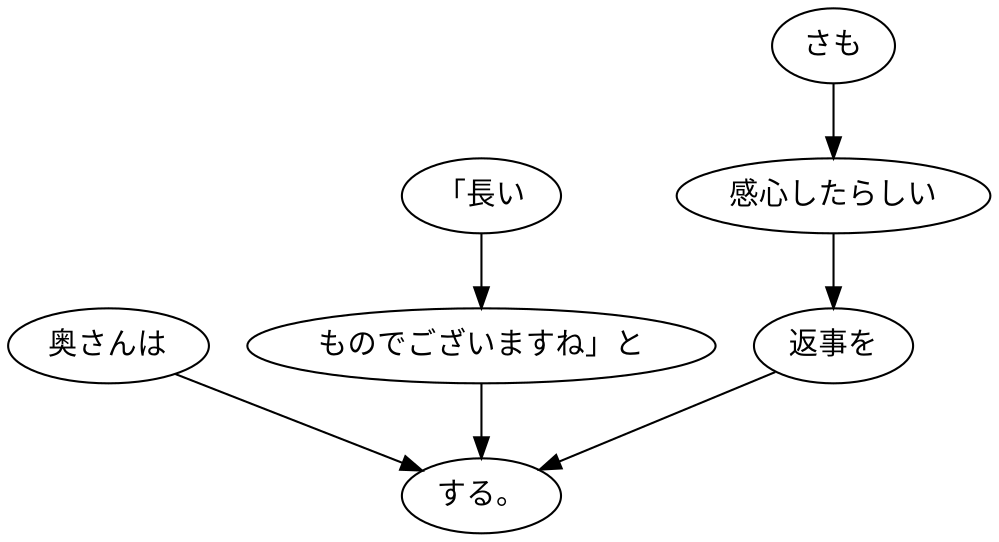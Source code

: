 digraph graph3525 {
	node0 [label="奥さんは"];
	node1 [label="「長い"];
	node2 [label="ものでございますね」と"];
	node3 [label="さも"];
	node4 [label="感心したらしい"];
	node5 [label="返事を"];
	node6 [label="する。"];
	node0 -> node6;
	node1 -> node2;
	node2 -> node6;
	node3 -> node4;
	node4 -> node5;
	node5 -> node6;
}
